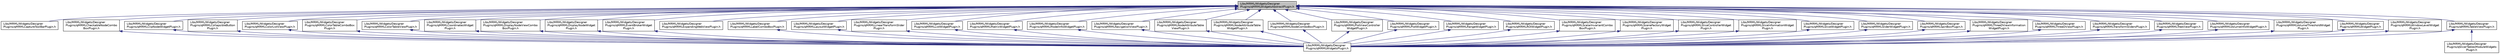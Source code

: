 digraph "Libs/MRML/Widgets/DesignerPlugins/qMRMLWidgetsAbstractPlugin.h"
{
  bgcolor="transparent";
  edge [fontname="Helvetica",fontsize="10",labelfontname="Helvetica",labelfontsize="10"];
  node [fontname="Helvetica",fontsize="10",shape=record];
  Node4 [label="Libs/MRML/Widgets/Designer\lPlugins/qMRMLWidgetsAbstractPlugin.h",height=0.2,width=0.4,color="black", fillcolor="grey75", style="filled", fontcolor="black"];
  Node4 -> Node5 [dir="back",color="midnightblue",fontsize="10",style="solid",fontname="Helvetica"];
  Node5 [label="Libs/MRML/Widgets/Designer\lPlugins/qMRMLCaptureToolBarPlugin.h",height=0.2,width=0.4,color="black",URL="$qMRMLCaptureToolBarPlugin_8h.html"];
  Node4 -> Node6 [dir="back",color="midnightblue",fontsize="10",style="solid",fontname="Helvetica"];
  Node6 [label="Libs/MRML/Widgets/Designer\lPlugins/qMRMLCheckableNodeCombo\lBoxPlugin.h",height=0.2,width=0.4,color="black",URL="$qMRMLCheckableNodeComboBoxPlugin_8h.html"];
  Node6 -> Node7 [dir="back",color="midnightblue",fontsize="10",style="solid",fontname="Helvetica"];
  Node7 [label="Libs/MRML/Widgets/Designer\lPlugins/qMRMLWidgetsPlugin.h",height=0.2,width=0.4,color="black",URL="$qMRMLWidgetsPlugin_8h.html"];
  Node4 -> Node8 [dir="back",color="midnightblue",fontsize="10",style="solid",fontname="Helvetica"];
  Node8 [label="Libs/MRML/Widgets/Designer\lPlugins/qMRMLClipNodeWidgetPlugin.h",height=0.2,width=0.4,color="black",URL="$qMRMLClipNodeWidgetPlugin_8h.html"];
  Node8 -> Node7 [dir="back",color="midnightblue",fontsize="10",style="solid",fontname="Helvetica"];
  Node4 -> Node9 [dir="back",color="midnightblue",fontsize="10",style="solid",fontname="Helvetica"];
  Node9 [label="Libs/MRML/Widgets/Designer\lPlugins/qMRMLCollapsibleButton\lPlugin.h",height=0.2,width=0.4,color="black",URL="$qMRMLCollapsibleButtonPlugin_8h.html"];
  Node9 -> Node7 [dir="back",color="midnightblue",fontsize="10",style="solid",fontname="Helvetica"];
  Node4 -> Node10 [dir="back",color="midnightblue",fontsize="10",style="solid",fontname="Helvetica"];
  Node10 [label="Libs/MRML/Widgets/Designer\lPlugins/qMRMLColorListViewPlugin.h",height=0.2,width=0.4,color="black",URL="$qMRMLColorListViewPlugin_8h.html"];
  Node10 -> Node7 [dir="back",color="midnightblue",fontsize="10",style="solid",fontname="Helvetica"];
  Node4 -> Node11 [dir="back",color="midnightblue",fontsize="10",style="solid",fontname="Helvetica"];
  Node11 [label="Libs/MRML/Widgets/Designer\lPlugins/qMRMLColorTableComboBox\lPlugin.h",height=0.2,width=0.4,color="black",URL="$qMRMLColorTableComboBoxPlugin_8h.html"];
  Node11 -> Node7 [dir="back",color="midnightblue",fontsize="10",style="solid",fontname="Helvetica"];
  Node4 -> Node12 [dir="back",color="midnightblue",fontsize="10",style="solid",fontname="Helvetica"];
  Node12 [label="Libs/MRML/Widgets/Designer\lPlugins/qMRMLColorTableViewPlugin.h",height=0.2,width=0.4,color="black",URL="$qMRMLColorTableViewPlugin_8h.html"];
  Node12 -> Node7 [dir="back",color="midnightblue",fontsize="10",style="solid",fontname="Helvetica"];
  Node4 -> Node13 [dir="back",color="midnightblue",fontsize="10",style="solid",fontname="Helvetica"];
  Node13 [label="Libs/MRML/Widgets/Designer\lPlugins/qMRMLCoordinatesWidget\lPlugin.h",height=0.2,width=0.4,color="black",URL="$qMRMLCoordinatesWidgetPlugin_8h.html"];
  Node13 -> Node7 [dir="back",color="midnightblue",fontsize="10",style="solid",fontname="Helvetica"];
  Node4 -> Node14 [dir="back",color="midnightblue",fontsize="10",style="solid",fontname="Helvetica"];
  Node14 [label="Libs/MRML/Widgets/Designer\lPlugins/qMRMLDisplayNodeViewCombo\lBoxPlugin.h",height=0.2,width=0.4,color="black",URL="$qMRMLDisplayNodeViewComboBoxPlugin_8h.html"];
  Node14 -> Node7 [dir="back",color="midnightblue",fontsize="10",style="solid",fontname="Helvetica"];
  Node4 -> Node15 [dir="back",color="midnightblue",fontsize="10",style="solid",fontname="Helvetica"];
  Node15 [label="Libs/MRML/Widgets/Designer\lPlugins/qMRMLDisplayNodeWidget\lPlugin.h",height=0.2,width=0.4,color="black",URL="$qMRMLDisplayNodeWidgetPlugin_8h.html"];
  Node15 -> Node7 [dir="back",color="midnightblue",fontsize="10",style="solid",fontname="Helvetica"];
  Node4 -> Node16 [dir="back",color="midnightblue",fontsize="10",style="solid",fontname="Helvetica"];
  Node16 [label="Libs/MRML/Widgets/Designer\lPlugins/qMRMLEventBrokerWidget\lPlugin.h",height=0.2,width=0.4,color="black",URL="$qMRMLEventBrokerWidgetPlugin_8h.html"];
  Node16 -> Node7 [dir="back",color="midnightblue",fontsize="10",style="solid",fontname="Helvetica"];
  Node4 -> Node17 [dir="back",color="midnightblue",fontsize="10",style="solid",fontname="Helvetica"];
  Node17 [label="Libs/MRML/Widgets/Designer\lPlugins/qMRMLExpandingWebViewPlugin.h",height=0.2,width=0.4,color="black",URL="$qMRMLExpandingWebViewPlugin_8h.html"];
  Node4 -> Node18 [dir="back",color="midnightblue",fontsize="10",style="solid",fontname="Helvetica"];
  Node18 [label="Libs/MRML/Widgets/Designer\lPlugins/qMRMLLabelComboBoxPlugin.h",height=0.2,width=0.4,color="black",URL="$qMRMLLabelComboBoxPlugin_8h.html"];
  Node18 -> Node7 [dir="back",color="midnightblue",fontsize="10",style="solid",fontname="Helvetica"];
  Node4 -> Node19 [dir="back",color="midnightblue",fontsize="10",style="solid",fontname="Helvetica"];
  Node19 [label="Libs/MRML/Widgets/Designer\lPlugins/qMRMLLayoutWidgetPlugin.h",height=0.2,width=0.4,color="black",URL="$qMRMLLayoutWidgetPlugin_8h.html"];
  Node19 -> Node7 [dir="back",color="midnightblue",fontsize="10",style="solid",fontname="Helvetica"];
  Node4 -> Node20 [dir="back",color="midnightblue",fontsize="10",style="solid",fontname="Helvetica"];
  Node20 [label="Libs/MRML/Widgets/Designer\lPlugins/qMRMLLinearTransformSlider\lPlugin.h",height=0.2,width=0.4,color="black",URL="$qMRMLLinearTransformSliderPlugin_8h.html"];
  Node20 -> Node7 [dir="back",color="midnightblue",fontsize="10",style="solid",fontname="Helvetica"];
  Node4 -> Node21 [dir="back",color="midnightblue",fontsize="10",style="solid",fontname="Helvetica"];
  Node21 [label="Libs/MRML/Widgets/Designer\lPlugins/qMRMLListWidgetPlugin.h",height=0.2,width=0.4,color="black",URL="$qMRMLListWidgetPlugin_8h.html"];
  Node21 -> Node7 [dir="back",color="midnightblue",fontsize="10",style="solid",fontname="Helvetica"];
  Node4 -> Node22 [dir="back",color="midnightblue",fontsize="10",style="solid",fontname="Helvetica"];
  Node22 [label="Libs/MRML/Widgets/Designer\lPlugins/qMRMLMatrixWidgetPlugin.h",height=0.2,width=0.4,color="black",URL="$qMRMLMatrixWidgetPlugin_8h.html"];
  Node22 -> Node7 [dir="back",color="midnightblue",fontsize="10",style="solid",fontname="Helvetica"];
  Node4 -> Node23 [dir="back",color="midnightblue",fontsize="10",style="solid",fontname="Helvetica"];
  Node23 [label="Libs/MRML/Widgets/Designer\lPlugins/qMRMLModelInfoWidgetPlugin.h",height=0.2,width=0.4,color="black",URL="$qMRMLModelInfoWidgetPlugin_8h.html"];
  Node23 -> Node7 [dir="back",color="midnightblue",fontsize="10",style="solid",fontname="Helvetica"];
  Node4 -> Node24 [dir="back",color="midnightblue",fontsize="10",style="solid",fontname="Helvetica"];
  Node24 [label="Libs/MRML/Widgets/Designer\lPlugins/qMRMLNavigationViewPlugin.h",height=0.2,width=0.4,color="black",URL="$qMRMLNavigationViewPlugin_8h.html"];
  Node24 -> Node7 [dir="back",color="midnightblue",fontsize="10",style="solid",fontname="Helvetica"];
  Node4 -> Node25 [dir="back",color="midnightblue",fontsize="10",style="solid",fontname="Helvetica"];
  Node25 [label="Libs/MRML/Widgets/Designer\lPlugins/qMRMLNodeAttributeTable\lViewPlugin.h",height=0.2,width=0.4,color="black",URL="$qMRMLNodeAttributeTableViewPlugin_8h.html"];
  Node25 -> Node7 [dir="back",color="midnightblue",fontsize="10",style="solid",fontname="Helvetica"];
  Node4 -> Node26 [dir="back",color="midnightblue",fontsize="10",style="solid",fontname="Helvetica"];
  Node26 [label="Libs/MRML/Widgets/Designer\lPlugins/qMRMLNodeAttributeTable\lWidgetPlugin.h",height=0.2,width=0.4,color="black",URL="$qMRMLNodeAttributeTableWidgetPlugin_8h.html"];
  Node26 -> Node7 [dir="back",color="midnightblue",fontsize="10",style="solid",fontname="Helvetica"];
  Node4 -> Node27 [dir="back",color="midnightblue",fontsize="10",style="solid",fontname="Helvetica"];
  Node27 [label="Libs/MRML/Widgets/Designer\lPlugins/qMRMLNodeComboBoxPlugin.h",height=0.2,width=0.4,color="black",URL="$qMRMLNodeComboBoxPlugin_8h.html"];
  Node27 -> Node7 [dir="back",color="midnightblue",fontsize="10",style="solid",fontname="Helvetica"];
  Node4 -> Node28 [dir="back",color="midnightblue",fontsize="10",style="solid",fontname="Helvetica"];
  Node28 [label="Libs/MRML/Widgets/Designer\lPlugins/qMRMLPlotViewController\lWidgetPlugin.h",height=0.2,width=0.4,color="black",URL="$qMRMLPlotViewControllerWidgetPlugin_8h.html"];
  Node28 -> Node7 [dir="back",color="midnightblue",fontsize="10",style="solid",fontname="Helvetica"];
  Node4 -> Node29 [dir="back",color="midnightblue",fontsize="10",style="solid",fontname="Helvetica"];
  Node29 [label="Libs/MRML/Widgets/Designer\lPlugins/qMRMLPlotWidgetPlugin.h",height=0.2,width=0.4,color="black",URL="$qMRMLPlotWidgetPlugin_8h.html"];
  Node29 -> Node7 [dir="back",color="midnightblue",fontsize="10",style="solid",fontname="Helvetica"];
  Node4 -> Node30 [dir="back",color="midnightblue",fontsize="10",style="solid",fontname="Helvetica"];
  Node30 [label="Libs/MRML/Widgets/Designer\lPlugins/qMRMLRangeWidgetPlugin.h",height=0.2,width=0.4,color="black",URL="$qMRMLRangeWidgetPlugin_8h.html"];
  Node30 -> Node7 [dir="back",color="midnightblue",fontsize="10",style="solid",fontname="Helvetica"];
  Node4 -> Node31 [dir="back",color="midnightblue",fontsize="10",style="solid",fontname="Helvetica"];
  Node31 [label="Libs/MRML/Widgets/Designer\lPlugins/qMRMLROIWidgetPlugin.h",height=0.2,width=0.4,color="black",URL="$qMRMLROIWidgetPlugin_8h.html"];
  Node31 -> Node7 [dir="back",color="midnightblue",fontsize="10",style="solid",fontname="Helvetica"];
  Node4 -> Node32 [dir="back",color="midnightblue",fontsize="10",style="solid",fontname="Helvetica"];
  Node32 [label="Libs/MRML/Widgets/Designer\lPlugins/qMRMLScalarInvariantCombo\lBoxPlugin.h",height=0.2,width=0.4,color="black",URL="$qMRMLScalarInvariantComboBoxPlugin_8h.html"];
  Node32 -> Node7 [dir="back",color="midnightblue",fontsize="10",style="solid",fontname="Helvetica"];
  Node4 -> Node33 [dir="back",color="midnightblue",fontsize="10",style="solid",fontname="Helvetica"];
  Node33 [label="Libs/MRML/Widgets/Designer\lPlugins/qMRMLSceneFactoryWidget\lPlugin.h",height=0.2,width=0.4,color="black",URL="$qMRMLSceneFactoryWidgetPlugin_8h.html"];
  Node33 -> Node7 [dir="back",color="midnightblue",fontsize="10",style="solid",fontname="Helvetica"];
  Node4 -> Node34 [dir="back",color="midnightblue",fontsize="10",style="solid",fontname="Helvetica"];
  Node34 [label="Libs/MRML/Widgets/Designer\lPlugins/qMRMLSliceControllerWidget\lPlugin.h",height=0.2,width=0.4,color="black",URL="$qMRMLSliceControllerWidgetPlugin_8h.html"];
  Node34 -> Node7 [dir="back",color="midnightblue",fontsize="10",style="solid",fontname="Helvetica"];
  Node4 -> Node35 [dir="back",color="midnightblue",fontsize="10",style="solid",fontname="Helvetica"];
  Node35 [label="Libs/MRML/Widgets/Designer\lPlugins/qMRMLSliceInformationWidget\lPlugin.h",height=0.2,width=0.4,color="black",URL="$qMRMLSliceInformationWidgetPlugin_8h.html"];
  Node35 -> Node7 [dir="back",color="midnightblue",fontsize="10",style="solid",fontname="Helvetica"];
  Node4 -> Node36 [dir="back",color="midnightblue",fontsize="10",style="solid",fontname="Helvetica"];
  Node36 [label="Libs/MRML/Widgets/Designer\lPlugins/qMRMLSliceWidgetPlugin.h",height=0.2,width=0.4,color="black",URL="$qMRMLSliceWidgetPlugin_8h.html"];
  Node36 -> Node7 [dir="back",color="midnightblue",fontsize="10",style="solid",fontname="Helvetica"];
  Node4 -> Node37 [dir="back",color="midnightblue",fontsize="10",style="solid",fontname="Helvetica"];
  Node37 [label="Libs/MRML/Widgets/Designer\lPlugins/qMRMLSliderWidgetPlugin.h",height=0.2,width=0.4,color="black",URL="$qMRMLSliderWidgetPlugin_8h.html"];
  Node37 -> Node7 [dir="back",color="midnightblue",fontsize="10",style="solid",fontname="Helvetica"];
  Node4 -> Node38 [dir="back",color="midnightblue",fontsize="10",style="solid",fontname="Helvetica"];
  Node38 [label="Libs/MRML/Widgets/Designer\lPlugins/qMRMLSpinBoxPlugin.h",height=0.2,width=0.4,color="black",URL="$qMRMLSpinBoxPlugin_8h.html"];
  Node38 -> Node7 [dir="back",color="midnightblue",fontsize="10",style="solid",fontname="Helvetica"];
  Node4 -> Node39 [dir="back",color="midnightblue",fontsize="10",style="solid",fontname="Helvetica"];
  Node39 [label="Libs/MRML/Widgets/Designer\lPlugins/qMRMLTableViewPlugin.h",height=0.2,width=0.4,color="black",URL="$qMRMLTableViewPlugin_8h.html"];
  Node39 -> Node7 [dir="back",color="midnightblue",fontsize="10",style="solid",fontname="Helvetica"];
  Node39 -> Node40 [dir="back",color="midnightblue",fontsize="10",style="solid",fontname="Helvetica"];
  Node40 [label="Libs/MRML/Widgets/Designer\lPlugins/qSlicerTablesModuleWidgets\lPlugin.h",height=0.2,width=0.4,color="black",URL="$Libs_2MRML_2Widgets_2DesignerPlugins_2qSlicerTablesModuleWidgetsPlugin_8h.html"];
  Node4 -> Node41 [dir="back",color="midnightblue",fontsize="10",style="solid",fontname="Helvetica"];
  Node41 [label="Libs/MRML/Widgets/Designer\lPlugins/qMRMLThreeDViewInformation\lWidgetPlugin.h",height=0.2,width=0.4,color="black",URL="$qMRMLThreeDViewInformationWidgetPlugin_8h.html"];
  Node41 -> Node7 [dir="back",color="midnightblue",fontsize="10",style="solid",fontname="Helvetica"];
  Node4 -> Node42 [dir="back",color="midnightblue",fontsize="10",style="solid",fontname="Helvetica"];
  Node42 [label="Libs/MRML/Widgets/Designer\lPlugins/qMRMLThreeDViewPlugin.h",height=0.2,width=0.4,color="black",URL="$qMRMLThreeDViewPlugin_8h.html"];
  Node42 -> Node7 [dir="back",color="midnightblue",fontsize="10",style="solid",fontname="Helvetica"];
  Node4 -> Node43 [dir="back",color="midnightblue",fontsize="10",style="solid",fontname="Helvetica"];
  Node43 [label="Libs/MRML/Widgets/Designer\lPlugins/qMRMLTransformSlidersPlugin.h",height=0.2,width=0.4,color="black",URL="$qMRMLTransformSlidersPlugin_8h.html"];
  Node43 -> Node7 [dir="back",color="midnightblue",fontsize="10",style="solid",fontname="Helvetica"];
  Node4 -> Node44 [dir="back",color="midnightblue",fontsize="10",style="solid",fontname="Helvetica"];
  Node44 [label="Libs/MRML/Widgets/Designer\lPlugins/qMRMLTreeViewPlugin.h",height=0.2,width=0.4,color="black",URL="$qMRMLTreeViewPlugin_8h.html"];
  Node44 -> Node7 [dir="back",color="midnightblue",fontsize="10",style="solid",fontname="Helvetica"];
  Node4 -> Node45 [dir="back",color="midnightblue",fontsize="10",style="solid",fontname="Helvetica"];
  Node45 [label="Libs/MRML/Widgets/Designer\lPlugins/qMRMLVolumeInfoWidgetPlugin.h",height=0.2,width=0.4,color="black",URL="$qMRMLVolumeInfoWidgetPlugin_8h.html"];
  Node45 -> Node7 [dir="back",color="midnightblue",fontsize="10",style="solid",fontname="Helvetica"];
  Node4 -> Node46 [dir="back",color="midnightblue",fontsize="10",style="solid",fontname="Helvetica"];
  Node46 [label="Libs/MRML/Widgets/Designer\lPlugins/qMRMLVolumeThresholdWidget\lPlugin.h",height=0.2,width=0.4,color="black",URL="$qMRMLVolumeThresholdWidgetPlugin_8h.html"];
  Node46 -> Node7 [dir="back",color="midnightblue",fontsize="10",style="solid",fontname="Helvetica"];
  Node4 -> Node47 [dir="back",color="midnightblue",fontsize="10",style="solid",fontname="Helvetica"];
  Node47 [label="Libs/MRML/Widgets/Designer\lPlugins/qMRMLWidgetPlugin.h",height=0.2,width=0.4,color="black",URL="$qMRMLWidgetPlugin_8h.html"];
  Node47 -> Node7 [dir="back",color="midnightblue",fontsize="10",style="solid",fontname="Helvetica"];
  Node4 -> Node48 [dir="back",color="midnightblue",fontsize="10",style="solid",fontname="Helvetica"];
  Node48 [label="Libs/MRML/Widgets/Designer\lPlugins/qMRMLWindowLevelWidget\lPlugin.h",height=0.2,width=0.4,color="black",URL="$qMRMLWindowLevelWidgetPlugin_8h.html"];
  Node48 -> Node7 [dir="back",color="midnightblue",fontsize="10",style="solid",fontname="Helvetica"];
}
